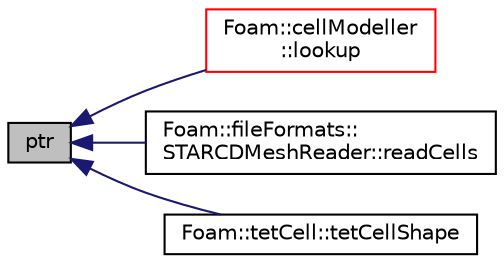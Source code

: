 digraph "ptr"
{
  bgcolor="transparent";
  edge [fontname="Helvetica",fontsize="10",labelfontname="Helvetica",labelfontsize="10"];
  node [fontname="Helvetica",fontsize="10",shape=record];
  rankdir="LR";
  Node1 [label="ptr",height=0.2,width=0.4,color="black", fillcolor="grey75", style="filled" fontcolor="black"];
  Node1 -> Node2 [dir="back",color="midnightblue",fontsize="10",style="solid",fontname="Helvetica"];
  Node2 [label="Foam::cellModeller\l::lookup",height=0.2,width=0.4,color="red",URL="$namespaceFoam_1_1cellModeller.html#a85bba7a61189b81ec5d77e46fd6562c6",tooltip="Deprecated(2017-11) equivalent to cellModel::ptr static method. "];
  Node1 -> Node3 [dir="back",color="midnightblue",fontsize="10",style="solid",fontname="Helvetica"];
  Node3 [label="Foam::fileFormats::\lSTARCDMeshReader::readCells",height=0.2,width=0.4,color="black",URL="$classFoam_1_1fileFormats_1_1STARCDMeshReader.html#ac92ac489841efbc9ad374e345bdb2cc2",tooltip="Read cell connectivities from file. "];
  Node1 -> Node4 [dir="back",color="midnightblue",fontsize="10",style="solid",fontname="Helvetica"];
  Node4 [label="Foam::tetCell::tetCellShape",height=0.2,width=0.4,color="black",URL="$classFoam_1_1tetCell.html#a037c19ed6a7da8ffc31d97aa99266d99",tooltip="Return tet shape cell. "];
}
